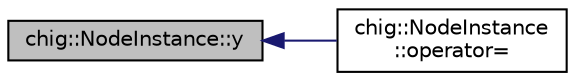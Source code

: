 digraph "chig::NodeInstance::y"
{
 // INTERACTIVE_SVG=YES
  edge [fontname="Helvetica",fontsize="10",labelfontname="Helvetica",labelfontsize="10"];
  node [fontname="Helvetica",fontsize="10",shape=record];
  rankdir="LR";
  Node60 [label="chig::NodeInstance::y",height=0.2,width=0.4,color="black", fillcolor="grey75", style="filled", fontcolor="black"];
  Node60 -> Node61 [dir="back",color="midnightblue",fontsize="10",style="solid",fontname="Helvetica"];
  Node61 [label="chig::NodeInstance\l::operator=",height=0.2,width=0.4,color="black", fillcolor="white", style="filled",URL="$structchig_1_1NodeInstance.html#a3c1b4ddc0c288cbacf6e4aaa7810a349",tooltip="Copy assignment operator. "];
}
